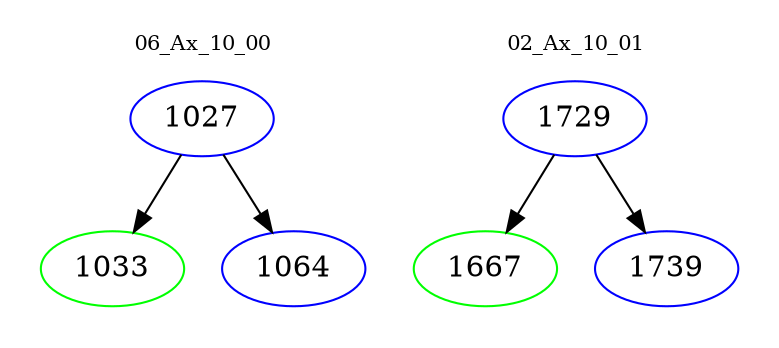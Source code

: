 digraph{
subgraph cluster_0 {
color = white
label = "06_Ax_10_00";
fontsize=10;
T0_1027 [label="1027", color="blue"]
T0_1027 -> T0_1033 [color="black"]
T0_1033 [label="1033", color="green"]
T0_1027 -> T0_1064 [color="black"]
T0_1064 [label="1064", color="blue"]
}
subgraph cluster_1 {
color = white
label = "02_Ax_10_01";
fontsize=10;
T1_1729 [label="1729", color="blue"]
T1_1729 -> T1_1667 [color="black"]
T1_1667 [label="1667", color="green"]
T1_1729 -> T1_1739 [color="black"]
T1_1739 [label="1739", color="blue"]
}
}
